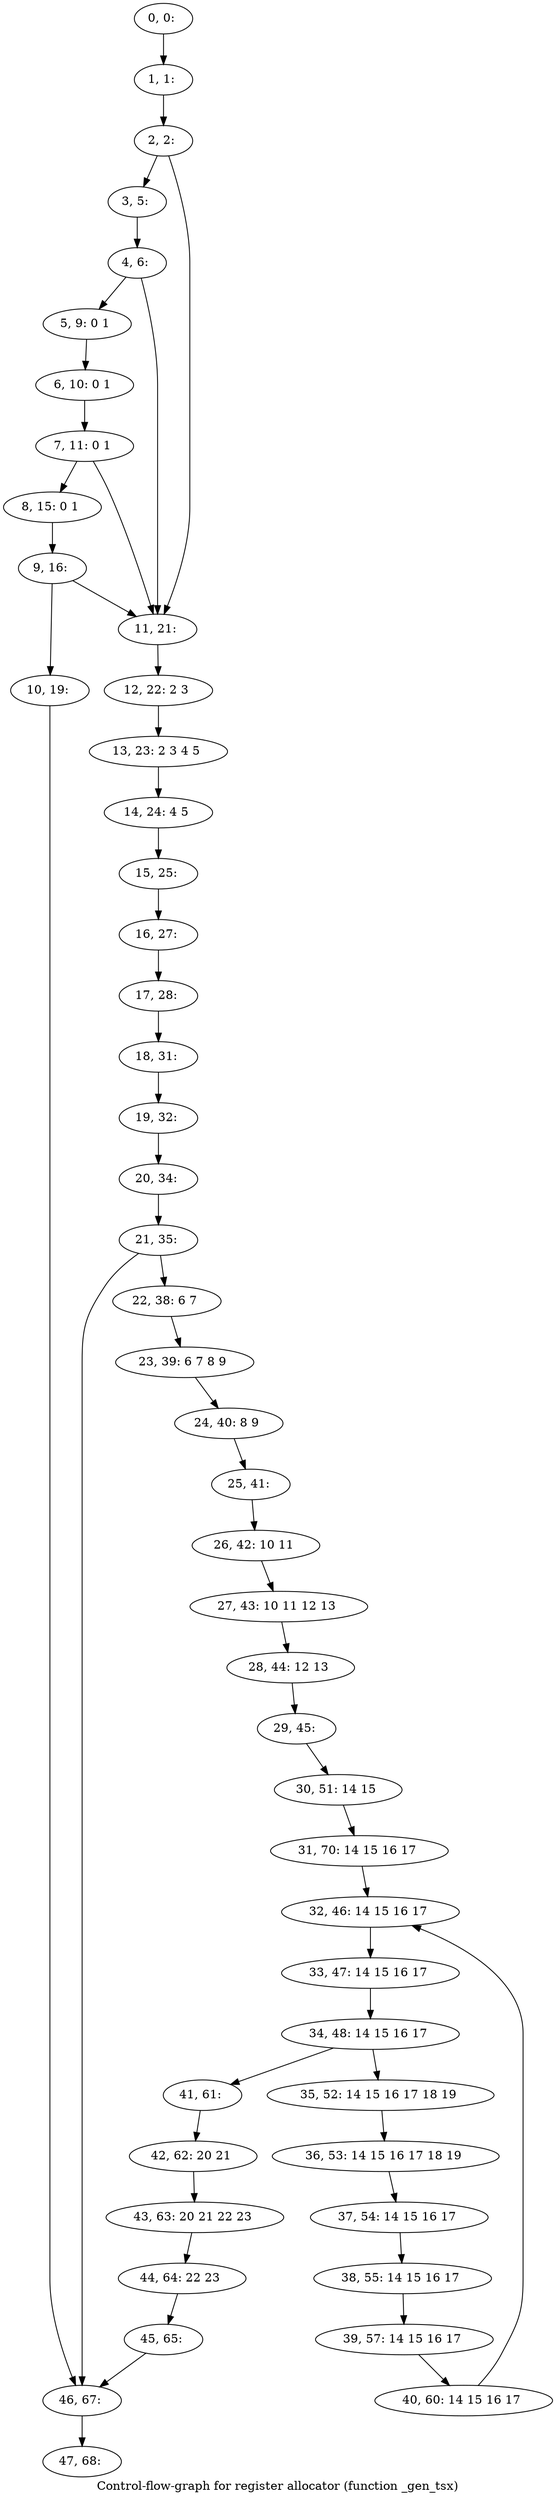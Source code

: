 digraph G {
graph [label="Control-flow-graph for register allocator (function _gen_tsx)"]
0[label="0, 0: "];
1[label="1, 1: "];
2[label="2, 2: "];
3[label="3, 5: "];
4[label="4, 6: "];
5[label="5, 9: 0 1 "];
6[label="6, 10: 0 1 "];
7[label="7, 11: 0 1 "];
8[label="8, 15: 0 1 "];
9[label="9, 16: "];
10[label="10, 19: "];
11[label="11, 21: "];
12[label="12, 22: 2 3 "];
13[label="13, 23: 2 3 4 5 "];
14[label="14, 24: 4 5 "];
15[label="15, 25: "];
16[label="16, 27: "];
17[label="17, 28: "];
18[label="18, 31: "];
19[label="19, 32: "];
20[label="20, 34: "];
21[label="21, 35: "];
22[label="22, 38: 6 7 "];
23[label="23, 39: 6 7 8 9 "];
24[label="24, 40: 8 9 "];
25[label="25, 41: "];
26[label="26, 42: 10 11 "];
27[label="27, 43: 10 11 12 13 "];
28[label="28, 44: 12 13 "];
29[label="29, 45: "];
30[label="30, 51: 14 15 "];
31[label="31, 70: 14 15 16 17 "];
32[label="32, 46: 14 15 16 17 "];
33[label="33, 47: 14 15 16 17 "];
34[label="34, 48: 14 15 16 17 "];
35[label="35, 52: 14 15 16 17 18 19 "];
36[label="36, 53: 14 15 16 17 18 19 "];
37[label="37, 54: 14 15 16 17 "];
38[label="38, 55: 14 15 16 17 "];
39[label="39, 57: 14 15 16 17 "];
40[label="40, 60: 14 15 16 17 "];
41[label="41, 61: "];
42[label="42, 62: 20 21 "];
43[label="43, 63: 20 21 22 23 "];
44[label="44, 64: 22 23 "];
45[label="45, 65: "];
46[label="46, 67: "];
47[label="47, 68: "];
0->1 ;
1->2 ;
2->3 ;
2->11 ;
3->4 ;
4->5 ;
4->11 ;
5->6 ;
6->7 ;
7->8 ;
7->11 ;
8->9 ;
9->10 ;
9->11 ;
10->46 ;
11->12 ;
12->13 ;
13->14 ;
14->15 ;
15->16 ;
16->17 ;
17->18 ;
18->19 ;
19->20 ;
20->21 ;
21->22 ;
21->46 ;
22->23 ;
23->24 ;
24->25 ;
25->26 ;
26->27 ;
27->28 ;
28->29 ;
29->30 ;
30->31 ;
31->32 ;
32->33 ;
33->34 ;
34->35 ;
34->41 ;
35->36 ;
36->37 ;
37->38 ;
38->39 ;
39->40 ;
40->32 ;
41->42 ;
42->43 ;
43->44 ;
44->45 ;
45->46 ;
46->47 ;
}
